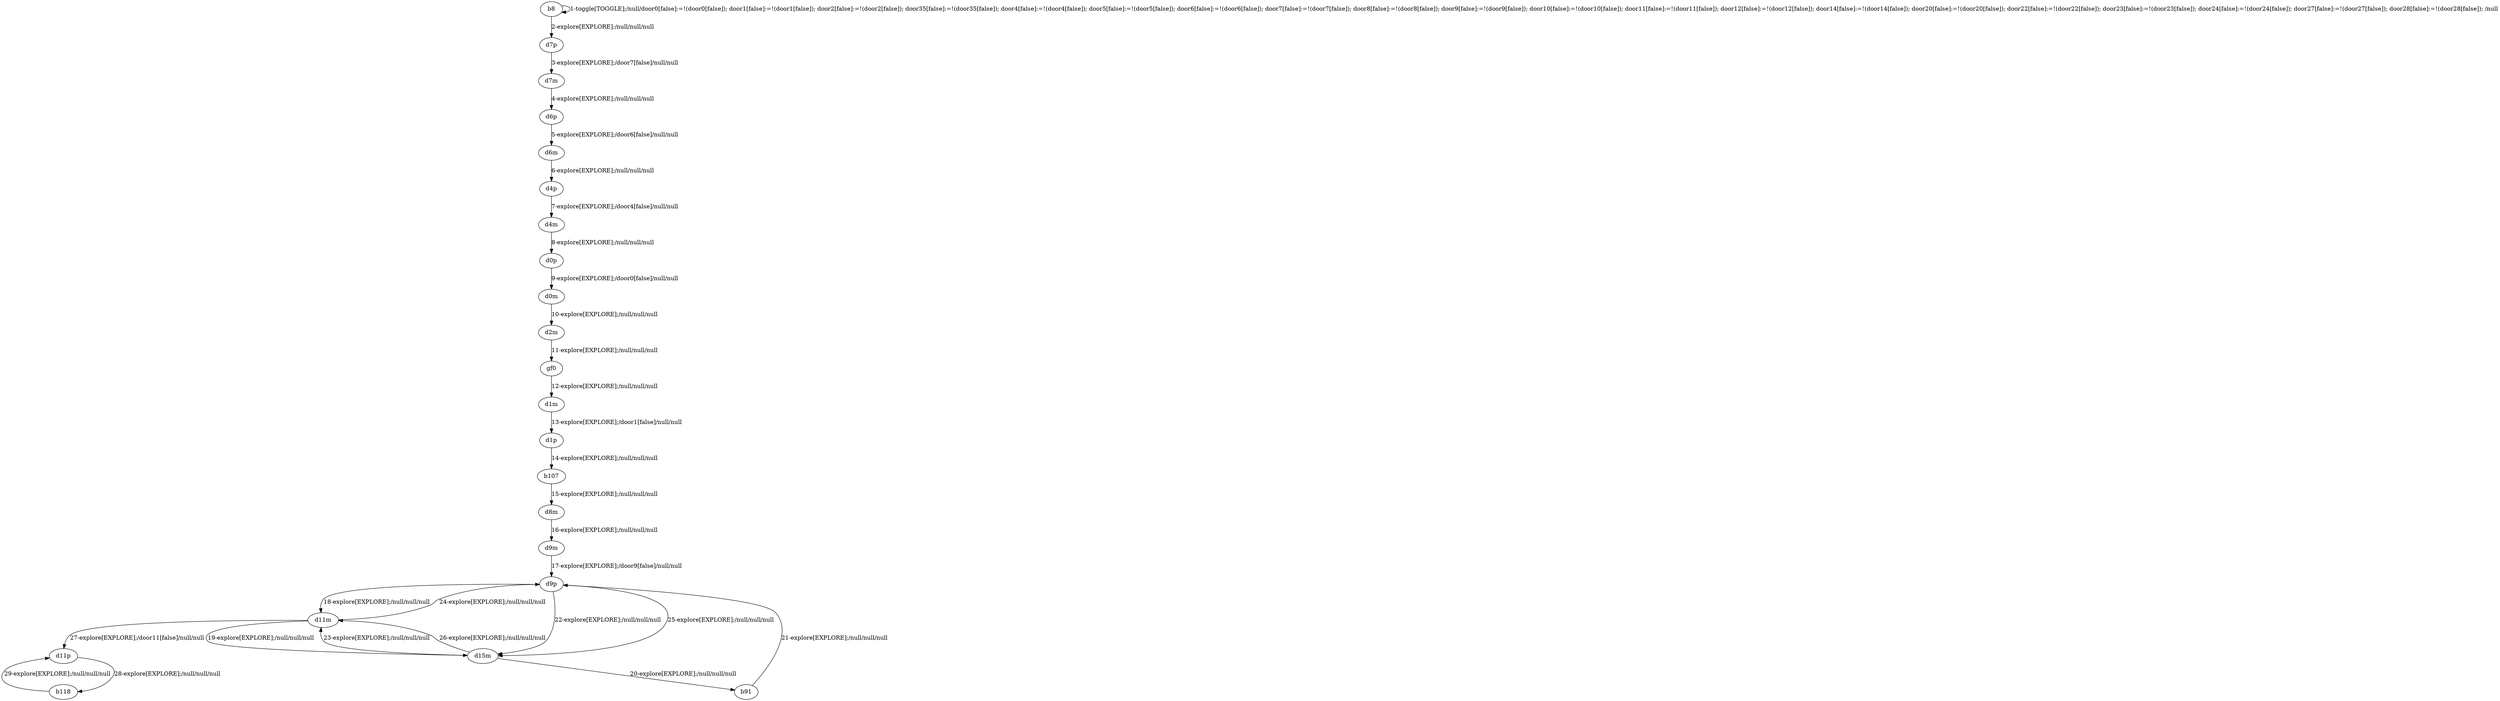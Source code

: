 # Total number of goals covered by this test: 1
# b118 --> d11p

digraph g {
"b8" -> "b8" [label = "1-toggle[TOGGLE];/null/door0[false]:=!(door0[false]); door1[false]:=!(door1[false]); door2[false]:=!(door2[false]); door35[false]:=!(door35[false]); door4[false]:=!(door4[false]); door5[false]:=!(door5[false]); door6[false]:=!(door6[false]); door7[false]:=!(door7[false]); door8[false]:=!(door8[false]); door9[false]:=!(door9[false]); door10[false]:=!(door10[false]); door11[false]:=!(door11[false]); door12[false]:=!(door12[false]); door14[false]:=!(door14[false]); door20[false]:=!(door20[false]); door22[false]:=!(door22[false]); door23[false]:=!(door23[false]); door24[false]:=!(door24[false]); door27[false]:=!(door27[false]); door28[false]:=!(door28[false]); /null"];
"b8" -> "d7p" [label = "2-explore[EXPLORE];/null/null/null"];
"d7p" -> "d7m" [label = "3-explore[EXPLORE];/door7[false]/null/null"];
"d7m" -> "d6p" [label = "4-explore[EXPLORE];/null/null/null"];
"d6p" -> "d6m" [label = "5-explore[EXPLORE];/door6[false]/null/null"];
"d6m" -> "d4p" [label = "6-explore[EXPLORE];/null/null/null"];
"d4p" -> "d4m" [label = "7-explore[EXPLORE];/door4[false]/null/null"];
"d4m" -> "d0p" [label = "8-explore[EXPLORE];/null/null/null"];
"d0p" -> "d0m" [label = "9-explore[EXPLORE];/door0[false]/null/null"];
"d0m" -> "d2m" [label = "10-explore[EXPLORE];/null/null/null"];
"d2m" -> "gf0" [label = "11-explore[EXPLORE];/null/null/null"];
"gf0" -> "d1m" [label = "12-explore[EXPLORE];/null/null/null"];
"d1m" -> "d1p" [label = "13-explore[EXPLORE];/door1[false]/null/null"];
"d1p" -> "b107" [label = "14-explore[EXPLORE];/null/null/null"];
"b107" -> "d8m" [label = "15-explore[EXPLORE];/null/null/null"];
"d8m" -> "d9m" [label = "16-explore[EXPLORE];/null/null/null"];
"d9m" -> "d9p" [label = "17-explore[EXPLORE];/door9[false]/null/null"];
"d9p" -> "d11m" [label = "18-explore[EXPLORE];/null/null/null"];
"d11m" -> "d15m" [label = "19-explore[EXPLORE];/null/null/null"];
"d15m" -> "b91" [label = "20-explore[EXPLORE];/null/null/null"];
"b91" -> "d9p" [label = "21-explore[EXPLORE];/null/null/null"];
"d9p" -> "d15m" [label = "22-explore[EXPLORE];/null/null/null"];
"d15m" -> "d11m" [label = "23-explore[EXPLORE];/null/null/null"];
"d11m" -> "d9p" [label = "24-explore[EXPLORE];/null/null/null"];
"d9p" -> "d15m" [label = "25-explore[EXPLORE];/null/null/null"];
"d15m" -> "d11m" [label = "26-explore[EXPLORE];/null/null/null"];
"d11m" -> "d11p" [label = "27-explore[EXPLORE];/door11[false]/null/null"];
"d11p" -> "b118" [label = "28-explore[EXPLORE];/null/null/null"];
"b118" -> "d11p" [label = "29-explore[EXPLORE];/null/null/null"];
}